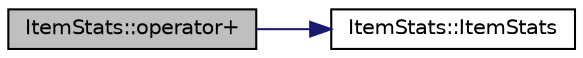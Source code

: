 digraph "ItemStats::operator+"
{
 // LATEX_PDF_SIZE
  edge [fontname="Helvetica",fontsize="10",labelfontname="Helvetica",labelfontsize="10"];
  node [fontname="Helvetica",fontsize="10",shape=record];
  rankdir="LR";
  Node1 [label="ItemStats::operator+",height=0.2,width=0.4,color="black", fillcolor="grey75", style="filled", fontcolor="black",tooltip=" "];
  Node1 -> Node2 [color="midnightblue",fontsize="10",style="solid",fontname="Helvetica"];
  Node2 [label="ItemStats::ItemStats",height=0.2,width=0.4,color="black", fillcolor="white", style="filled",URL="$structItemStats.html#a7e3181977d728145d9a224c0059c656d",tooltip=" "];
}
